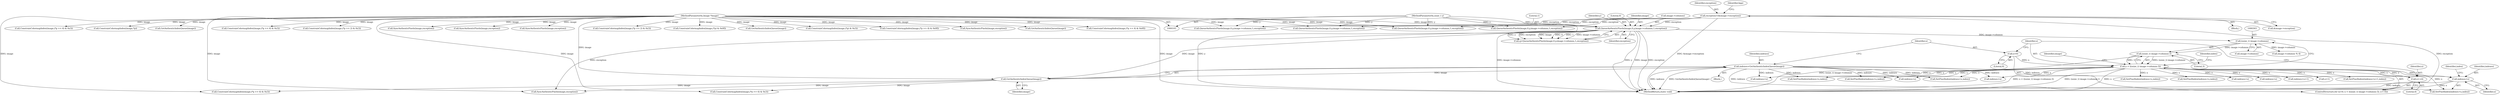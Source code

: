 digraph "0_ImageMagick_d9b2209a69ee90d8df81fb124eb66f593eb9f599@pointer" {
"1000473" [label="(Call,indexes+x)"];
"1000291" [label="(Call,indexes=GetAuthenticIndexQueue(image))"];
"1000293" [label="(Call,GetAuthenticIndexQueue(image))"];
"1000275" [label="(Call,QueueAuthenticPixels(image,0,y,image->columns,1,exception))"];
"1000108" [label="(MethodParameterIn,Image *image)"];
"1000107" [label="(MethodParameterIn,ssize_t y)"];
"1000117" [label="(Call,exception=(&image->exception))"];
"1000299" [label="(Call,x < ((ssize_t) image->columns-3))"];
"1000308" [label="(Call,x+=4)"];
"1000296" [label="(Call,x=0)"];
"1000301" [label="(Call,(ssize_t) image->columns-3)"];
"1000302" [label="(Call,(ssize_t) image->columns)"];
"1000282" [label="(Literal,1)"];
"1000464" [label="(Call,ConstrainColormapIndex(image,(*p >> 4) & 0x3))"];
"1000713" [label="(Call,ConstrainColormapIndex(image,*p))"];
"1000399" [label="(Call,indexes+x+1)"];
"1000148" [label="(Call,GetAuthenticIndexQueue(image))"];
"1000438" [label="(Call,indexes+x)"];
"1000309" [label="(Identifier,x)"];
"1000429" [label="(Call,ConstrainColormapIndex(image,(*p >> 6) & 0x3))"];
"1000110" [label="(Block,)"];
"1000340" [label="(Call,ConstrainColormapIndex(image,(*p >> 4) & 0x3))"];
"1000401" [label="(Call,x+1)"];
"1000499" [label="(Call,ConstrainColormapIndex(image,(*p >> 2) & 0x3))"];
"1000275" [label="(Call,QueueAuthenticPixels(image,0,y,image->columns,1,exception))"];
"1000117" [label="(Call,exception=(&image->exception))"];
"1000278" [label="(Identifier,y)"];
"1000119" [label="(Call,&image->exception)"];
"1000296" [label="(Call,x=0)"];
"1000294" [label="(Identifier,image)"];
"1000302" [label="(Call,(ssize_t) image->columns)"];
"1000508" [label="(Call,indexes+x)"];
"1000475" [label="(Identifier,x)"];
"1000293" [label="(Call,GetAuthenticIndexQueue(image))"];
"1000527" [label="(Call,SyncAuthenticPixels(image,exception))"];
"1000798" [label="(Call,SyncAuthenticPixels(image,exception))"];
"1000322" [label="(Call,SetPixelIndex(indexes+x,index))"];
"1000667" [label="(Call,SyncAuthenticPixels(image,exception))"];
"1000746" [label="(Call,QueueAuthenticPixels(image,0,y,image->columns,1,exception))"];
"1000301" [label="(Call,(ssize_t) image->columns-3)"];
"1000422" [label="(Identifier,image)"];
"1000398" [label="(Call,SetPixelIndex(indexes+x+1,index))"];
"1000472" [label="(Call,SetPixelIndex(indexes+x,index))"];
"1000108" [label="(MethodParameterIn,Image *image)"];
"1000298" [label="(Literal,0)"];
"1000737" [label="(Call,SyncAuthenticPixels(image,exception))"];
"1000307" [label="(Literal,3)"];
"1000277" [label="(Literal,0)"];
"1000803" [label="(MethodReturn,static void)"];
"1000323" [label="(Call,indexes+x)"];
"1000366" [label="(Call,ConstrainColormapIndex(image,(*p >> 2) & 0x3))"];
"1000476" [label="(Identifier,index)"];
"1000437" [label="(Call,SetPixelIndex(indexes+x,index))"];
"1000537" [label="(Call,QueueAuthenticPixels(image,0,y,image->columns,1,exception))"];
"1000299" [label="(Call,x < ((ssize_t) image->columns-3))"];
"1000313" [label="(Identifier,index)"];
"1000308" [label="(Call,x+=4)"];
"1000473" [label="(Call,indexes+x)"];
"1000602" [label="(Call,ConstrainColormapIndex(image,(*p) & 0x0f))"];
"1000348" [label="(Call,SetPixelIndex(indexes+x,index))"];
"1000374" [label="(Call,SetPixelIndex(indexes+x,index))"];
"1000276" [label="(Identifier,image)"];
"1000272" [label="(Block,)"];
"1000295" [label="(ControlStructure,for (x=0; x < ((ssize_t) image->columns-3); x+=4))"];
"1000555" [label="(Call,GetAuthenticIndexQueue(image))"];
"1000107" [label="(MethodParameterIn,ssize_t y)"];
"1000118" [label="(Identifier,exception)"];
"1000292" [label="(Identifier,indexes)"];
"1000392" [label="(Call,ConstrainColormapIndex(image,(*p) & 0x3))"];
"1000507" [label="(Call,SetPixelIndex(indexes+x,index))"];
"1000291" [label="(Call,indexes=GetAuthenticIndexQueue(image))"];
"1000310" [label="(Literal,4)"];
"1000639" [label="(Call,ConstrainColormapIndex(image,(*p >> 4) & 0x0f))"];
"1000273" [label="(Call,q=QueueAuthenticPixels(image,0,y,image->columns,1,exception))"];
"1000304" [label="(Call,image->columns)"];
"1000420" [label="(Call,image->columns % 4)"];
"1000375" [label="(Call,indexes+x)"];
"1000283" [label="(Identifier,exception)"];
"1000266" [label="(Call,SyncAuthenticPixels(image,exception))"];
"1000474" [label="(Identifier,indexes)"];
"1000695" [label="(Call,GetAuthenticIndexQueue(image))"];
"1000349" [label="(Call,indexes+x)"];
"1000130" [label="(Call,QueueAuthenticPixels(image,0,y,image->columns,1,exception))"];
"1000297" [label="(Identifier,x)"];
"1000576" [label="(Call,ConstrainColormapIndex(image,(*p >> 4) & 0x0f))"];
"1000124" [label="(Identifier,bpp)"];
"1000279" [label="(Call,image->columns)"];
"1000314" [label="(Call,ConstrainColormapIndex(image,(*p >> 6) & 0x3))"];
"1000677" [label="(Call,QueueAuthenticPixels(image,0,y,image->columns,1,exception))"];
"1000300" [label="(Identifier,x)"];
"1000473" -> "1000472"  [label="AST: "];
"1000473" -> "1000475"  [label="CFG: "];
"1000474" -> "1000473"  [label="AST: "];
"1000475" -> "1000473"  [label="AST: "];
"1000476" -> "1000473"  [label="CFG: "];
"1000473" -> "1000803"  [label="DDG: indexes"];
"1000473" -> "1000803"  [label="DDG: x"];
"1000291" -> "1000473"  [label="DDG: indexes"];
"1000299" -> "1000473"  [label="DDG: x"];
"1000291" -> "1000272"  [label="AST: "];
"1000291" -> "1000293"  [label="CFG: "];
"1000292" -> "1000291"  [label="AST: "];
"1000293" -> "1000291"  [label="AST: "];
"1000297" -> "1000291"  [label="CFG: "];
"1000291" -> "1000803"  [label="DDG: indexes"];
"1000291" -> "1000803"  [label="DDG: GetAuthenticIndexQueue(image)"];
"1000293" -> "1000291"  [label="DDG: image"];
"1000291" -> "1000322"  [label="DDG: indexes"];
"1000291" -> "1000323"  [label="DDG: indexes"];
"1000291" -> "1000437"  [label="DDG: indexes"];
"1000291" -> "1000438"  [label="DDG: indexes"];
"1000291" -> "1000472"  [label="DDG: indexes"];
"1000291" -> "1000507"  [label="DDG: indexes"];
"1000291" -> "1000508"  [label="DDG: indexes"];
"1000293" -> "1000294"  [label="CFG: "];
"1000294" -> "1000293"  [label="AST: "];
"1000275" -> "1000293"  [label="DDG: image"];
"1000108" -> "1000293"  [label="DDG: image"];
"1000293" -> "1000314"  [label="DDG: image"];
"1000293" -> "1000429"  [label="DDG: image"];
"1000293" -> "1000527"  [label="DDG: image"];
"1000275" -> "1000273"  [label="AST: "];
"1000275" -> "1000283"  [label="CFG: "];
"1000276" -> "1000275"  [label="AST: "];
"1000277" -> "1000275"  [label="AST: "];
"1000278" -> "1000275"  [label="AST: "];
"1000279" -> "1000275"  [label="AST: "];
"1000282" -> "1000275"  [label="AST: "];
"1000283" -> "1000275"  [label="AST: "];
"1000273" -> "1000275"  [label="CFG: "];
"1000275" -> "1000803"  [label="DDG: y"];
"1000275" -> "1000803"  [label="DDG: image"];
"1000275" -> "1000803"  [label="DDG: exception"];
"1000275" -> "1000803"  [label="DDG: image->columns"];
"1000275" -> "1000273"  [label="DDG: y"];
"1000275" -> "1000273"  [label="DDG: exception"];
"1000275" -> "1000273"  [label="DDG: image"];
"1000275" -> "1000273"  [label="DDG: 0"];
"1000275" -> "1000273"  [label="DDG: 1"];
"1000275" -> "1000273"  [label="DDG: image->columns"];
"1000108" -> "1000275"  [label="DDG: image"];
"1000107" -> "1000275"  [label="DDG: y"];
"1000117" -> "1000275"  [label="DDG: exception"];
"1000275" -> "1000302"  [label="DDG: image->columns"];
"1000275" -> "1000527"  [label="DDG: exception"];
"1000108" -> "1000105"  [label="AST: "];
"1000108" -> "1000803"  [label="DDG: image"];
"1000108" -> "1000130"  [label="DDG: image"];
"1000108" -> "1000148"  [label="DDG: image"];
"1000108" -> "1000266"  [label="DDG: image"];
"1000108" -> "1000314"  [label="DDG: image"];
"1000108" -> "1000340"  [label="DDG: image"];
"1000108" -> "1000366"  [label="DDG: image"];
"1000108" -> "1000392"  [label="DDG: image"];
"1000108" -> "1000429"  [label="DDG: image"];
"1000108" -> "1000464"  [label="DDG: image"];
"1000108" -> "1000499"  [label="DDG: image"];
"1000108" -> "1000527"  [label="DDG: image"];
"1000108" -> "1000537"  [label="DDG: image"];
"1000108" -> "1000555"  [label="DDG: image"];
"1000108" -> "1000576"  [label="DDG: image"];
"1000108" -> "1000602"  [label="DDG: image"];
"1000108" -> "1000639"  [label="DDG: image"];
"1000108" -> "1000667"  [label="DDG: image"];
"1000108" -> "1000677"  [label="DDG: image"];
"1000108" -> "1000695"  [label="DDG: image"];
"1000108" -> "1000713"  [label="DDG: image"];
"1000108" -> "1000737"  [label="DDG: image"];
"1000108" -> "1000746"  [label="DDG: image"];
"1000108" -> "1000798"  [label="DDG: image"];
"1000107" -> "1000105"  [label="AST: "];
"1000107" -> "1000803"  [label="DDG: y"];
"1000107" -> "1000130"  [label="DDG: y"];
"1000107" -> "1000537"  [label="DDG: y"];
"1000107" -> "1000677"  [label="DDG: y"];
"1000107" -> "1000746"  [label="DDG: y"];
"1000117" -> "1000110"  [label="AST: "];
"1000117" -> "1000119"  [label="CFG: "];
"1000118" -> "1000117"  [label="AST: "];
"1000119" -> "1000117"  [label="AST: "];
"1000124" -> "1000117"  [label="CFG: "];
"1000117" -> "1000803"  [label="DDG: exception"];
"1000117" -> "1000803"  [label="DDG: &image->exception"];
"1000117" -> "1000130"  [label="DDG: exception"];
"1000117" -> "1000537"  [label="DDG: exception"];
"1000117" -> "1000677"  [label="DDG: exception"];
"1000117" -> "1000746"  [label="DDG: exception"];
"1000299" -> "1000295"  [label="AST: "];
"1000299" -> "1000301"  [label="CFG: "];
"1000300" -> "1000299"  [label="AST: "];
"1000301" -> "1000299"  [label="AST: "];
"1000313" -> "1000299"  [label="CFG: "];
"1000422" -> "1000299"  [label="CFG: "];
"1000299" -> "1000803"  [label="DDG: x < ((ssize_t) image->columns-3)"];
"1000299" -> "1000803"  [label="DDG: (ssize_t) image->columns-3"];
"1000299" -> "1000803"  [label="DDG: x"];
"1000308" -> "1000299"  [label="DDG: x"];
"1000296" -> "1000299"  [label="DDG: x"];
"1000301" -> "1000299"  [label="DDG: (ssize_t) image->columns"];
"1000301" -> "1000299"  [label="DDG: 3"];
"1000299" -> "1000308"  [label="DDG: x"];
"1000299" -> "1000322"  [label="DDG: x"];
"1000299" -> "1000323"  [label="DDG: x"];
"1000299" -> "1000348"  [label="DDG: x"];
"1000299" -> "1000349"  [label="DDG: x"];
"1000299" -> "1000374"  [label="DDG: x"];
"1000299" -> "1000375"  [label="DDG: x"];
"1000299" -> "1000398"  [label="DDG: x"];
"1000299" -> "1000399"  [label="DDG: x"];
"1000299" -> "1000401"  [label="DDG: x"];
"1000299" -> "1000437"  [label="DDG: x"];
"1000299" -> "1000438"  [label="DDG: x"];
"1000299" -> "1000472"  [label="DDG: x"];
"1000299" -> "1000507"  [label="DDG: x"];
"1000299" -> "1000508"  [label="DDG: x"];
"1000308" -> "1000295"  [label="AST: "];
"1000308" -> "1000310"  [label="CFG: "];
"1000309" -> "1000308"  [label="AST: "];
"1000310" -> "1000308"  [label="AST: "];
"1000300" -> "1000308"  [label="CFG: "];
"1000296" -> "1000295"  [label="AST: "];
"1000296" -> "1000298"  [label="CFG: "];
"1000297" -> "1000296"  [label="AST: "];
"1000298" -> "1000296"  [label="AST: "];
"1000300" -> "1000296"  [label="CFG: "];
"1000301" -> "1000307"  [label="CFG: "];
"1000302" -> "1000301"  [label="AST: "];
"1000307" -> "1000301"  [label="AST: "];
"1000301" -> "1000803"  [label="DDG: (ssize_t) image->columns"];
"1000302" -> "1000301"  [label="DDG: image->columns"];
"1000302" -> "1000304"  [label="CFG: "];
"1000303" -> "1000302"  [label="AST: "];
"1000304" -> "1000302"  [label="AST: "];
"1000307" -> "1000302"  [label="CFG: "];
"1000302" -> "1000420"  [label="DDG: image->columns"];
}
